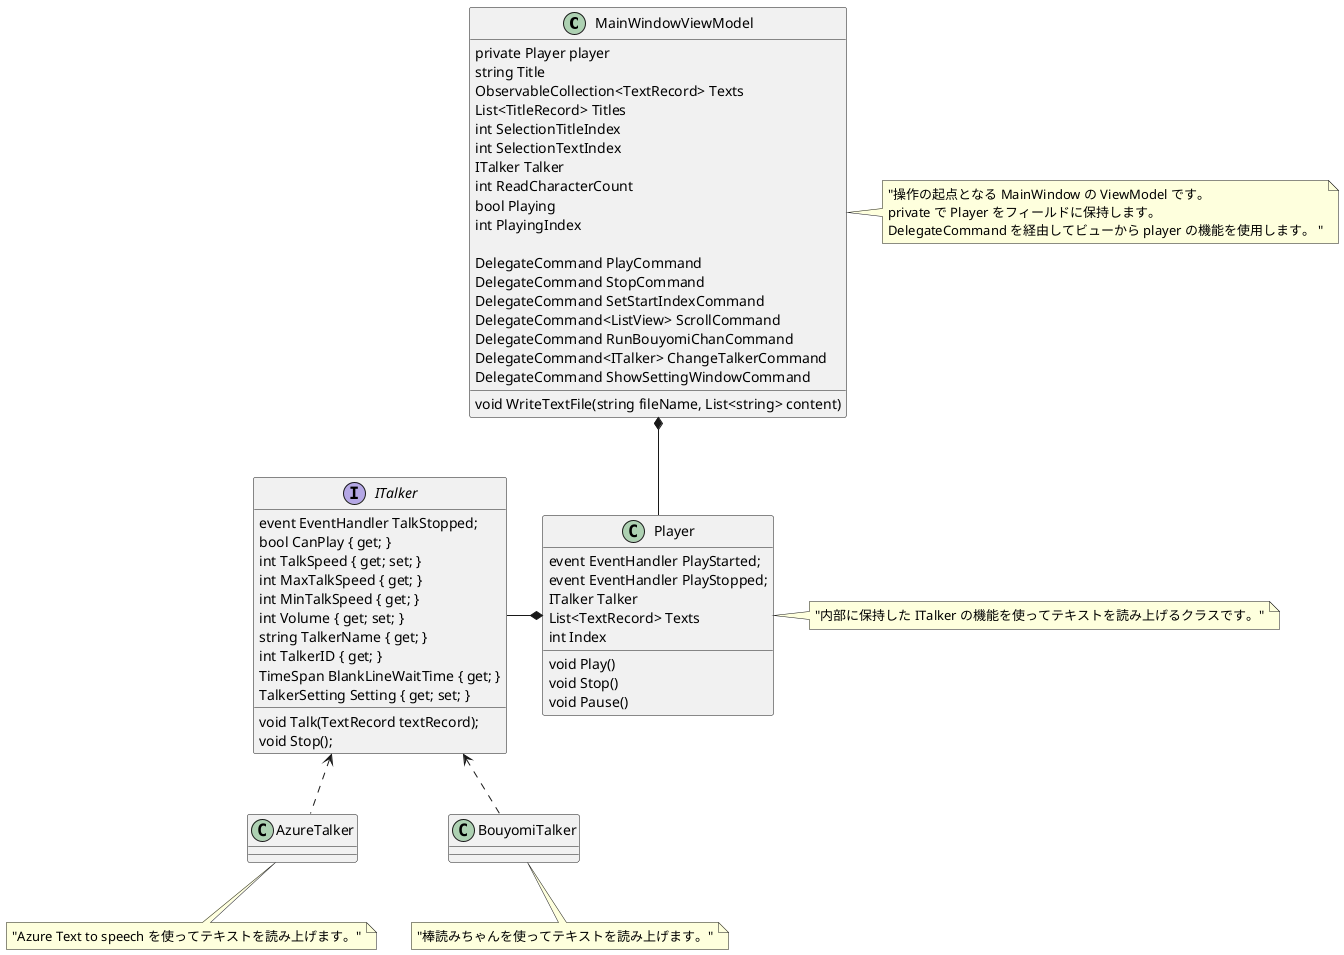 @startuml name

    MainWindowViewModel *-- Player 
    Player *-left- ITalker

    ITalker <.down. AzureTalker
    ITalker <.down. BouyomiTalker

interface ITalker

class MainWindowViewModel {
    private Player player
    string Title
    ObservableCollection<TextRecord> Texts 
    List<TitleRecord> Titles 
    int SelectionTitleIndex
    int SelectionTextIndex 
    ITalker Talker 
    int ReadCharacterCount 
    bool Playing 
    int PlayingIndex 

    DelegateCommand PlayCommand 
    DelegateCommand StopCommand 
    DelegateCommand SetStartIndexCommand 
    DelegateCommand<ListView> ScrollCommand 
    DelegateCommand RunBouyomiChanCommand 
    DelegateCommand<ITalker> ChangeTalkerCommand 
    DelegateCommand ShowSettingWindowCommand 

    void WriteTextFile(string fileName, List<string> content)
}

note right : "操作の起点となる MainWindow の ViewModel です。\nprivate で Player をフィールドに保持します。\nDelegateCommand を経由してビューから player の機能を使用します。 "

class Player{
    event EventHandler PlayStarted;
    event EventHandler PlayStopped;
    ITalker Talker
    List<TextRecord> Texts
    int Index
    void Play()
    void Stop()
    void Pause()
}

note right : "内部に保持した ITalker の機能を使ってテキストを読み上げるクラスです。"

interface ITalker{
    event EventHandler TalkStopped;
    bool CanPlay { get; }
    int TalkSpeed { get; set; }
    int MaxTalkSpeed { get; }
    int MinTalkSpeed { get; }
    int Volume { get; set; }
    string TalkerName { get; }
    int TalkerID { get; }
    TimeSpan BlankLineWaitTime { get; }
    TalkerSetting Setting { get; set; }
    void Talk(TextRecord textRecord);
    void Stop();
}

class AzureTalker{
}
note bottom of AzureTalker: "Azure Text to speech を使ってテキストを読み上げます。"

class BouyomiTalker{
}
note bottom of BouyomiTalker : "棒読みちゃんを使ってテキストを読み上げます。"
       
@enduml